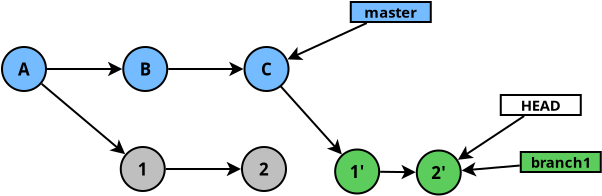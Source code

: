 <?xml version="1.0" encoding="UTF-8"?>
<dia:diagram xmlns:dia="http://www.lysator.liu.se/~alla/dia/">
  <dia:layer name="Arrière-plan" visible="true" connectable="true" active="true">
    <dia:object type="Standard - Line" version="0" id="O0">
      <dia:attribute name="obj_pos">
        <dia:point val="35.15,7.3"/>
      </dia:attribute>
      <dia:attribute name="obj_bb">
        <dia:rectangle val="35.079,7.229;38.877,11.444"/>
      </dia:attribute>
      <dia:attribute name="conn_endpoints">
        <dia:point val="35.15,7.3"/>
        <dia:point val="38.806,11.374"/>
      </dia:attribute>
      <dia:attribute name="numcp">
        <dia:int val="1"/>
      </dia:attribute>
      <dia:attribute name="end_arrow">
        <dia:enum val="22"/>
      </dia:attribute>
      <dia:attribute name="end_arrow_length">
        <dia:real val="0.5"/>
      </dia:attribute>
      <dia:attribute name="end_arrow_width">
        <dia:real val="0.5"/>
      </dia:attribute>
      <dia:connections>
        <dia:connection handle="1" to="O24" connection="8"/>
      </dia:connections>
    </dia:object>
    <dia:object type="Standard - Ellipse" version="0" id="O1">
      <dia:attribute name="obj_pos">
        <dia:point val="21.812,6"/>
      </dia:attribute>
      <dia:attribute name="obj_bb">
        <dia:rectangle val="21.762,5.95;24.062,8.25"/>
      </dia:attribute>
      <dia:attribute name="elem_corner">
        <dia:point val="21.812,6"/>
      </dia:attribute>
      <dia:attribute name="elem_width">
        <dia:real val="2.2"/>
      </dia:attribute>
      <dia:attribute name="elem_height">
        <dia:real val="2.2"/>
      </dia:attribute>
      <dia:attribute name="inner_color">
        <dia:color val="#74bbffff"/>
      </dia:attribute>
      <dia:attribute name="aspect">
        <dia:enum val="1"/>
      </dia:attribute>
    </dia:object>
    <dia:object type="Standard - Ellipse" version="0" id="O2">
      <dia:attribute name="obj_pos">
        <dia:point val="27.875,6"/>
      </dia:attribute>
      <dia:attribute name="obj_bb">
        <dia:rectangle val="27.825,5.95;30.125,8.25"/>
      </dia:attribute>
      <dia:attribute name="elem_corner">
        <dia:point val="27.875,6"/>
      </dia:attribute>
      <dia:attribute name="elem_width">
        <dia:real val="2.2"/>
      </dia:attribute>
      <dia:attribute name="elem_height">
        <dia:real val="2.2"/>
      </dia:attribute>
      <dia:attribute name="inner_color">
        <dia:color val="#74bbffff"/>
      </dia:attribute>
      <dia:attribute name="aspect">
        <dia:enum val="1"/>
      </dia:attribute>
    </dia:object>
    <dia:object type="Standard - Ellipse" version="0" id="O3">
      <dia:attribute name="obj_pos">
        <dia:point val="33.938,6"/>
      </dia:attribute>
      <dia:attribute name="obj_bb">
        <dia:rectangle val="33.888,5.95;36.188,8.25"/>
      </dia:attribute>
      <dia:attribute name="elem_corner">
        <dia:point val="33.938,6"/>
      </dia:attribute>
      <dia:attribute name="elem_width">
        <dia:real val="2.2"/>
      </dia:attribute>
      <dia:attribute name="elem_height">
        <dia:real val="2.2"/>
      </dia:attribute>
      <dia:attribute name="inner_color">
        <dia:color val="#74bbffff"/>
      </dia:attribute>
      <dia:attribute name="aspect">
        <dia:enum val="1"/>
      </dia:attribute>
    </dia:object>
    <dia:object type="Standard - Ellipse" version="0" id="O4">
      <dia:attribute name="obj_pos">
        <dia:point val="27.75,11"/>
      </dia:attribute>
      <dia:attribute name="obj_bb">
        <dia:rectangle val="27.7,10.95;30,13.25"/>
      </dia:attribute>
      <dia:attribute name="elem_corner">
        <dia:point val="27.75,11"/>
      </dia:attribute>
      <dia:attribute name="elem_width">
        <dia:real val="2.2"/>
      </dia:attribute>
      <dia:attribute name="elem_height">
        <dia:real val="2.2"/>
      </dia:attribute>
      <dia:attribute name="inner_color">
        <dia:color val="#bfbfbfff"/>
      </dia:attribute>
      <dia:attribute name="aspect">
        <dia:enum val="1"/>
      </dia:attribute>
    </dia:object>
    <dia:object type="Standard - Line" version="0" id="O5">
      <dia:attribute name="obj_pos">
        <dia:point val="24.062,7.1"/>
      </dia:attribute>
      <dia:attribute name="obj_bb">
        <dia:rectangle val="24.012,6.738;27.876,7.462"/>
      </dia:attribute>
      <dia:attribute name="conn_endpoints">
        <dia:point val="24.062,7.1"/>
        <dia:point val="27.826,7.1"/>
      </dia:attribute>
      <dia:attribute name="numcp">
        <dia:int val="1"/>
      </dia:attribute>
      <dia:attribute name="end_arrow">
        <dia:enum val="22"/>
      </dia:attribute>
      <dia:attribute name="end_arrow_length">
        <dia:real val="0.5"/>
      </dia:attribute>
      <dia:attribute name="end_arrow_width">
        <dia:real val="0.5"/>
      </dia:attribute>
      <dia:connections>
        <dia:connection handle="0" to="O1" connection="8"/>
        <dia:connection handle="1" to="O2" connection="8"/>
      </dia:connections>
    </dia:object>
    <dia:object type="Standard - Line" version="0" id="O6">
      <dia:attribute name="obj_pos">
        <dia:point val="30.124,7.1"/>
      </dia:attribute>
      <dia:attribute name="obj_bb">
        <dia:rectangle val="30.074,6.738;33.938,7.462"/>
      </dia:attribute>
      <dia:attribute name="conn_endpoints">
        <dia:point val="30.124,7.1"/>
        <dia:point val="33.888,7.1"/>
      </dia:attribute>
      <dia:attribute name="numcp">
        <dia:int val="1"/>
      </dia:attribute>
      <dia:attribute name="end_arrow">
        <dia:enum val="22"/>
      </dia:attribute>
      <dia:attribute name="end_arrow_length">
        <dia:real val="0.5"/>
      </dia:attribute>
      <dia:attribute name="end_arrow_width">
        <dia:real val="0.5"/>
      </dia:attribute>
      <dia:connections>
        <dia:connection handle="0" to="O2" connection="8"/>
        <dia:connection handle="1" to="O3" connection="8"/>
      </dia:connections>
    </dia:object>
    <dia:object type="Standard - Line" version="0" id="O7">
      <dia:attribute name="obj_pos">
        <dia:point val="29.999,12.1"/>
      </dia:attribute>
      <dia:attribute name="obj_bb">
        <dia:rectangle val="29.949,11.738;33.813,12.462"/>
      </dia:attribute>
      <dia:attribute name="conn_endpoints">
        <dia:point val="29.999,12.1"/>
        <dia:point val="33.763,12.1"/>
      </dia:attribute>
      <dia:attribute name="numcp">
        <dia:int val="1"/>
      </dia:attribute>
      <dia:attribute name="end_arrow">
        <dia:enum val="22"/>
      </dia:attribute>
      <dia:attribute name="end_arrow_length">
        <dia:real val="0.5"/>
      </dia:attribute>
      <dia:attribute name="end_arrow_width">
        <dia:real val="0.5"/>
      </dia:attribute>
      <dia:connections>
        <dia:connection handle="0" to="O4" connection="8"/>
        <dia:connection handle="1" to="O22" connection="8"/>
      </dia:connections>
    </dia:object>
    <dia:object type="Standard - Line" version="0" id="O8">
      <dia:attribute name="obj_pos">
        <dia:point val="23.792,7.84"/>
      </dia:attribute>
      <dia:attribute name="obj_bb">
        <dia:rectangle val="23.721,7.77;28.041,11.43"/>
      </dia:attribute>
      <dia:attribute name="conn_endpoints">
        <dia:point val="23.792,7.84"/>
        <dia:point val="27.971,11.36"/>
      </dia:attribute>
      <dia:attribute name="numcp">
        <dia:int val="1"/>
      </dia:attribute>
      <dia:attribute name="end_arrow">
        <dia:enum val="22"/>
      </dia:attribute>
      <dia:attribute name="end_arrow_length">
        <dia:real val="0.5"/>
      </dia:attribute>
      <dia:attribute name="end_arrow_width">
        <dia:real val="0.5"/>
      </dia:attribute>
      <dia:connections>
        <dia:connection handle="0" to="O1" connection="8"/>
        <dia:connection handle="1" to="O4" connection="8"/>
      </dia:connections>
    </dia:object>
    <dia:group>
      <dia:attribute name="meta">
        <dia:composite type="dict"/>
      </dia:attribute>
      <dia:attribute name="matrix">
        <dia:connections>
          <dia:connection handle="0" to="O9" connection="8"/>
        </dia:connections>
      </dia:attribute>
      <dia:object type="Standard - Box" version="0" id="O9">
        <dia:attribute name="obj_pos">
          <dia:point val="47.75,11.25"/>
        </dia:attribute>
        <dia:attribute name="obj_bb">
          <dia:rectangle val="47.7,11.2;51.8,12.3"/>
        </dia:attribute>
        <dia:attribute name="elem_corner">
          <dia:point val="47.75,11.25"/>
        </dia:attribute>
        <dia:attribute name="elem_width">
          <dia:real val="4"/>
        </dia:attribute>
        <dia:attribute name="elem_height">
          <dia:real val="1"/>
        </dia:attribute>
        <dia:attribute name="inner_color">
          <dia:color val="#5ccd5cff"/>
        </dia:attribute>
        <dia:attribute name="show_background">
          <dia:boolean val="true"/>
        </dia:attribute>
      </dia:object>
      <dia:object type="Standard - Text" version="1" id="O10">
        <dia:attribute name="obj_pos">
          <dia:point val="49.75,11.75"/>
        </dia:attribute>
        <dia:attribute name="obj_bb">
          <dia:rectangle val="48.049,11.319;51.451,12.181"/>
        </dia:attribute>
        <dia:attribute name="text">
          <dia:composite type="text">
            <dia:attribute name="string">
              <dia:string>#branch1#</dia:string>
            </dia:attribute>
            <dia:attribute name="font">
              <dia:font family="sans" style="80" name="Helvetica-Bold"/>
            </dia:attribute>
            <dia:attribute name="height">
              <dia:real val="0.924"/>
            </dia:attribute>
            <dia:attribute name="pos">
              <dia:point val="49.75,12.006"/>
            </dia:attribute>
            <dia:attribute name="color">
              <dia:color val="#000000ff"/>
            </dia:attribute>
            <dia:attribute name="alignment">
              <dia:enum val="1"/>
            </dia:attribute>
          </dia:composite>
        </dia:attribute>
        <dia:attribute name="valign">
          <dia:enum val="2"/>
        </dia:attribute>
      </dia:object>
    </dia:group>
    <dia:object type="Standard - Line" version="0" id="O11">
      <dia:attribute name="obj_pos">
        <dia:point val="40.051,4.8"/>
      </dia:attribute>
      <dia:attribute name="obj_bb">
        <dia:rectangle val="36.017,4.734;40.117,6.687"/>
      </dia:attribute>
      <dia:attribute name="conn_endpoints">
        <dia:point val="40.051,4.8"/>
        <dia:point val="36.083,6.62"/>
      </dia:attribute>
      <dia:attribute name="numcp">
        <dia:int val="1"/>
      </dia:attribute>
      <dia:attribute name="end_arrow">
        <dia:enum val="22"/>
      </dia:attribute>
      <dia:attribute name="end_arrow_length">
        <dia:real val="0.5"/>
      </dia:attribute>
      <dia:attribute name="end_arrow_width">
        <dia:real val="0.5"/>
      </dia:attribute>
      <dia:connections>
        <dia:connection handle="0" to="O18" connection="8"/>
        <dia:connection handle="1" to="O3" connection="8"/>
      </dia:connections>
    </dia:object>
    <dia:object type="Standard - Line" version="0" id="O12">
      <dia:attribute name="obj_pos">
        <dia:point val="47.7,11.926"/>
      </dia:attribute>
      <dia:attribute name="obj_bb">
        <dia:rectangle val="44.741,11.754;47.754,12.475"/>
      </dia:attribute>
      <dia:attribute name="conn_endpoints">
        <dia:point val="47.7,11.926"/>
        <dia:point val="44.795,12.176"/>
      </dia:attribute>
      <dia:attribute name="numcp">
        <dia:int val="1"/>
      </dia:attribute>
      <dia:attribute name="end_arrow">
        <dia:enum val="22"/>
      </dia:attribute>
      <dia:attribute name="end_arrow_length">
        <dia:real val="0.5"/>
      </dia:attribute>
      <dia:attribute name="end_arrow_width">
        <dia:real val="0.5"/>
      </dia:attribute>
      <dia:connections>
        <dia:connection handle="0" to="O9" connection="8"/>
        <dia:connection handle="1" to="O26" connection="8"/>
      </dia:connections>
    </dia:object>
    <dia:object type="Standard - Line" version="0" id="O13">
      <dia:attribute name="obj_pos">
        <dia:point val="47.921,9.449"/>
      </dia:attribute>
      <dia:attribute name="obj_bb">
        <dia:rectangle val="44.54,9.379;47.99,11.71"/>
      </dia:attribute>
      <dia:attribute name="conn_endpoints">
        <dia:point val="47.921,9.449"/>
        <dia:point val="44.609,11.64"/>
      </dia:attribute>
      <dia:attribute name="numcp">
        <dia:int val="1"/>
      </dia:attribute>
      <dia:attribute name="end_arrow">
        <dia:enum val="22"/>
      </dia:attribute>
      <dia:attribute name="end_arrow_length">
        <dia:real val="0.5"/>
      </dia:attribute>
      <dia:attribute name="end_arrow_width">
        <dia:real val="0.5"/>
      </dia:attribute>
      <dia:connections>
        <dia:connection handle="0" to="O20" connection="8"/>
        <dia:connection handle="1" to="O26" connection="8"/>
      </dia:connections>
    </dia:object>
    <dia:object type="Standard - Text" version="1" id="O14">
      <dia:attribute name="obj_pos">
        <dia:point val="22.913,7.1"/>
      </dia:attribute>
      <dia:attribute name="obj_bb">
        <dia:rectangle val="22.585,6.606;23.24,7.594"/>
      </dia:attribute>
      <dia:attribute name="text">
        <dia:composite type="text">
          <dia:attribute name="string">
            <dia:string>#A#</dia:string>
          </dia:attribute>
          <dia:attribute name="font">
            <dia:font family="sans" style="80" name="Helvetica-Bold"/>
          </dia:attribute>
          <dia:attribute name="height">
            <dia:real val="1.058"/>
          </dia:attribute>
          <dia:attribute name="pos">
            <dia:point val="22.913,7.394"/>
          </dia:attribute>
          <dia:attribute name="color">
            <dia:color val="#000000ff"/>
          </dia:attribute>
          <dia:attribute name="alignment">
            <dia:enum val="1"/>
          </dia:attribute>
        </dia:composite>
      </dia:attribute>
      <dia:attribute name="valign">
        <dia:enum val="2"/>
      </dia:attribute>
      <dia:connections>
        <dia:connection handle="0" to="O1" connection="8"/>
      </dia:connections>
    </dia:object>
    <dia:object type="Standard - Text" version="1" id="O15">
      <dia:attribute name="obj_pos">
        <dia:point val="28.975,7.1"/>
      </dia:attribute>
      <dia:attribute name="obj_bb">
        <dia:rectangle val="28.652,6.606;29.297,7.594"/>
      </dia:attribute>
      <dia:attribute name="text">
        <dia:composite type="text">
          <dia:attribute name="string">
            <dia:string>#B#</dia:string>
          </dia:attribute>
          <dia:attribute name="font">
            <dia:font family="sans" style="80" name="Helvetica-Bold"/>
          </dia:attribute>
          <dia:attribute name="height">
            <dia:real val="1.058"/>
          </dia:attribute>
          <dia:attribute name="pos">
            <dia:point val="28.975,7.394"/>
          </dia:attribute>
          <dia:attribute name="color">
            <dia:color val="#000000ff"/>
          </dia:attribute>
          <dia:attribute name="alignment">
            <dia:enum val="1"/>
          </dia:attribute>
        </dia:composite>
      </dia:attribute>
      <dia:attribute name="valign">
        <dia:enum val="2"/>
      </dia:attribute>
      <dia:connections>
        <dia:connection handle="0" to="O2" connection="8"/>
      </dia:connections>
    </dia:object>
    <dia:object type="Standard - Text" version="1" id="O16">
      <dia:attribute name="obj_pos">
        <dia:point val="35.038,7.1"/>
      </dia:attribute>
      <dia:attribute name="obj_bb">
        <dia:rectangle val="34.726,6.606;35.349,7.594"/>
      </dia:attribute>
      <dia:attribute name="text">
        <dia:composite type="text">
          <dia:attribute name="string">
            <dia:string>#C#</dia:string>
          </dia:attribute>
          <dia:attribute name="font">
            <dia:font family="sans" style="80" name="Helvetica-Bold"/>
          </dia:attribute>
          <dia:attribute name="height">
            <dia:real val="1.058"/>
          </dia:attribute>
          <dia:attribute name="pos">
            <dia:point val="35.038,7.394"/>
          </dia:attribute>
          <dia:attribute name="color">
            <dia:color val="#000000ff"/>
          </dia:attribute>
          <dia:attribute name="alignment">
            <dia:enum val="1"/>
          </dia:attribute>
        </dia:composite>
      </dia:attribute>
      <dia:attribute name="valign">
        <dia:enum val="2"/>
      </dia:attribute>
      <dia:connections>
        <dia:connection handle="0" to="O3" connection="8"/>
      </dia:connections>
    </dia:object>
    <dia:object type="Standard - Text" version="1" id="O17">
      <dia:attribute name="obj_pos">
        <dia:point val="28.85,12.1"/>
      </dia:attribute>
      <dia:attribute name="obj_bb">
        <dia:rectangle val="28.555,11.606;29.145,12.594"/>
      </dia:attribute>
      <dia:attribute name="text">
        <dia:composite type="text">
          <dia:attribute name="string">
            <dia:string>#1#</dia:string>
          </dia:attribute>
          <dia:attribute name="font">
            <dia:font family="sans" style="80" name="Helvetica-Bold"/>
          </dia:attribute>
          <dia:attribute name="height">
            <dia:real val="1.058"/>
          </dia:attribute>
          <dia:attribute name="pos">
            <dia:point val="28.85,12.394"/>
          </dia:attribute>
          <dia:attribute name="color">
            <dia:color val="#000000ff"/>
          </dia:attribute>
          <dia:attribute name="alignment">
            <dia:enum val="1"/>
          </dia:attribute>
        </dia:composite>
      </dia:attribute>
      <dia:attribute name="valign">
        <dia:enum val="2"/>
      </dia:attribute>
      <dia:connections>
        <dia:connection handle="0" to="O4" connection="8"/>
      </dia:connections>
    </dia:object>
    <dia:group>
      <dia:attribute name="meta">
        <dia:composite type="dict"/>
      </dia:attribute>
      <dia:attribute name="matrix">
        <dia:connections>
          <dia:connection handle="0" to="O18" connection="8"/>
        </dia:connections>
      </dia:attribute>
      <dia:object type="Standard - Box" version="0" id="O18">
        <dia:attribute name="obj_pos">
          <dia:point val="39.25,3.75"/>
        </dia:attribute>
        <dia:attribute name="obj_bb">
          <dia:rectangle val="39.2,3.7;43.3,4.8"/>
        </dia:attribute>
        <dia:attribute name="elem_corner">
          <dia:point val="39.25,3.75"/>
        </dia:attribute>
        <dia:attribute name="elem_width">
          <dia:real val="4"/>
        </dia:attribute>
        <dia:attribute name="elem_height">
          <dia:real val="1"/>
        </dia:attribute>
        <dia:attribute name="inner_color">
          <dia:color val="#74bbffff"/>
        </dia:attribute>
        <dia:attribute name="show_background">
          <dia:boolean val="true"/>
        </dia:attribute>
      </dia:object>
      <dia:object type="Standard - Text" version="1" id="O19">
        <dia:attribute name="obj_pos">
          <dia:point val="41.25,4.25"/>
        </dia:attribute>
        <dia:attribute name="obj_bb">
          <dia:rectangle val="39.784,3.819;42.716,4.681"/>
        </dia:attribute>
        <dia:attribute name="text">
          <dia:composite type="text">
            <dia:attribute name="string">
              <dia:string>#master#</dia:string>
            </dia:attribute>
            <dia:attribute name="font">
              <dia:font family="sans" style="80" name="Helvetica-Bold"/>
            </dia:attribute>
            <dia:attribute name="height">
              <dia:real val="0.924"/>
            </dia:attribute>
            <dia:attribute name="pos">
              <dia:point val="41.25,4.506"/>
            </dia:attribute>
            <dia:attribute name="color">
              <dia:color val="#000000ff"/>
            </dia:attribute>
            <dia:attribute name="alignment">
              <dia:enum val="1"/>
            </dia:attribute>
          </dia:composite>
        </dia:attribute>
        <dia:attribute name="valign">
          <dia:enum val="2"/>
        </dia:attribute>
      </dia:object>
    </dia:group>
    <dia:group>
      <dia:attribute name="meta">
        <dia:composite type="dict"/>
      </dia:attribute>
      <dia:attribute name="matrix">
        <dia:connections>
          <dia:connection handle="0" to="O20" connection="8"/>
        </dia:connections>
      </dia:attribute>
      <dia:object type="Standard - Box" version="0" id="O20">
        <dia:attribute name="obj_pos">
          <dia:point val="46.75,8.4"/>
        </dia:attribute>
        <dia:attribute name="obj_bb">
          <dia:rectangle val="46.7,8.35;50.8,9.45"/>
        </dia:attribute>
        <dia:attribute name="elem_corner">
          <dia:point val="46.75,8.4"/>
        </dia:attribute>
        <dia:attribute name="elem_width">
          <dia:real val="4"/>
        </dia:attribute>
        <dia:attribute name="elem_height">
          <dia:real val="1"/>
        </dia:attribute>
        <dia:attribute name="show_background">
          <dia:boolean val="true"/>
        </dia:attribute>
      </dia:object>
      <dia:object type="Standard - Text" version="1" id="O21">
        <dia:attribute name="obj_pos">
          <dia:point val="48.75,8.9"/>
        </dia:attribute>
        <dia:attribute name="obj_bb">
          <dia:rectangle val="47.594,8.469;49.906,9.331"/>
        </dia:attribute>
        <dia:attribute name="text">
          <dia:composite type="text">
            <dia:attribute name="string">
              <dia:string>#HEAD#</dia:string>
            </dia:attribute>
            <dia:attribute name="font">
              <dia:font family="sans" style="80" name="Helvetica-Bold"/>
            </dia:attribute>
            <dia:attribute name="height">
              <dia:real val="0.924"/>
            </dia:attribute>
            <dia:attribute name="pos">
              <dia:point val="48.75,9.156"/>
            </dia:attribute>
            <dia:attribute name="color">
              <dia:color val="#000000ff"/>
            </dia:attribute>
            <dia:attribute name="alignment">
              <dia:enum val="1"/>
            </dia:attribute>
          </dia:composite>
        </dia:attribute>
        <dia:attribute name="valign">
          <dia:enum val="2"/>
        </dia:attribute>
      </dia:object>
    </dia:group>
    <dia:group>
      <dia:attribute name="meta">
        <dia:composite type="dict"/>
      </dia:attribute>
      <dia:attribute name="matrix">
        <dia:connections>
          <dia:connection handle="0" to="O22" connection="8"/>
        </dia:connections>
      </dia:attribute>
      <dia:object type="Standard - Ellipse" version="0" id="O22">
        <dia:attribute name="obj_pos">
          <dia:point val="33.812,11"/>
        </dia:attribute>
        <dia:attribute name="obj_bb">
          <dia:rectangle val="33.763,10.95;36.062,13.25"/>
        </dia:attribute>
        <dia:attribute name="elem_corner">
          <dia:point val="33.812,11"/>
        </dia:attribute>
        <dia:attribute name="elem_width">
          <dia:real val="2.2"/>
        </dia:attribute>
        <dia:attribute name="elem_height">
          <dia:real val="2.2"/>
        </dia:attribute>
        <dia:attribute name="inner_color">
          <dia:color val="#bfbfbfff"/>
        </dia:attribute>
        <dia:attribute name="aspect">
          <dia:enum val="1"/>
        </dia:attribute>
      </dia:object>
      <dia:object type="Standard - Text" version="1" id="O23">
        <dia:attribute name="obj_pos">
          <dia:point val="34.913,12.1"/>
        </dia:attribute>
        <dia:attribute name="obj_bb">
          <dia:rectangle val="34.617,11.606;35.208,12.594"/>
        </dia:attribute>
        <dia:attribute name="text">
          <dia:composite type="text">
            <dia:attribute name="string">
              <dia:string>#2#</dia:string>
            </dia:attribute>
            <dia:attribute name="font">
              <dia:font family="sans" style="80" name="Helvetica-Bold"/>
            </dia:attribute>
            <dia:attribute name="height">
              <dia:real val="1.058"/>
            </dia:attribute>
            <dia:attribute name="pos">
              <dia:point val="34.913,12.394"/>
            </dia:attribute>
            <dia:attribute name="color">
              <dia:color val="#000000ff"/>
            </dia:attribute>
            <dia:attribute name="alignment">
              <dia:enum val="1"/>
            </dia:attribute>
          </dia:composite>
        </dia:attribute>
        <dia:attribute name="valign">
          <dia:enum val="2"/>
        </dia:attribute>
      </dia:object>
    </dia:group>
    <dia:group>
      <dia:attribute name="meta">
        <dia:composite type="dict"/>
      </dia:attribute>
      <dia:attribute name="matrix">
        <dia:connections>
          <dia:connection handle="0" to="O24" connection="8"/>
        </dia:connections>
      </dia:attribute>
      <dia:object type="Standard - Ellipse" version="0" id="O24">
        <dia:attribute name="obj_pos">
          <dia:point val="38.47,11.125"/>
        </dia:attribute>
        <dia:attribute name="obj_bb">
          <dia:rectangle val="38.42,11.075;40.72,13.375"/>
        </dia:attribute>
        <dia:attribute name="elem_corner">
          <dia:point val="38.47,11.125"/>
        </dia:attribute>
        <dia:attribute name="elem_width">
          <dia:real val="2.2"/>
        </dia:attribute>
        <dia:attribute name="elem_height">
          <dia:real val="2.2"/>
        </dia:attribute>
        <dia:attribute name="inner_color">
          <dia:color val="#5ccd5cff"/>
        </dia:attribute>
        <dia:attribute name="aspect">
          <dia:enum val="1"/>
        </dia:attribute>
      </dia:object>
      <dia:object type="Standard - Text" version="1" id="O25">
        <dia:attribute name="obj_pos">
          <dia:point val="39.57,12.225"/>
        </dia:attribute>
        <dia:attribute name="obj_bb">
          <dia:rectangle val="39.145,11.694;40.02,12.756"/>
        </dia:attribute>
        <dia:attribute name="text">
          <dia:composite type="text">
            <dia:attribute name="string">
              <dia:string>#1'#</dia:string>
            </dia:attribute>
            <dia:attribute name="font">
              <dia:font family="sans" style="80" name="Helvetica-Bold"/>
            </dia:attribute>
            <dia:attribute name="height">
              <dia:real val="1.058"/>
            </dia:attribute>
            <dia:attribute name="pos">
              <dia:point val="39.57,12.506"/>
            </dia:attribute>
            <dia:attribute name="color">
              <dia:color val="#000000ff"/>
            </dia:attribute>
            <dia:attribute name="alignment">
              <dia:enum val="1"/>
            </dia:attribute>
          </dia:composite>
        </dia:attribute>
        <dia:attribute name="valign">
          <dia:enum val="2"/>
        </dia:attribute>
      </dia:object>
    </dia:group>
    <dia:group>
      <dia:attribute name="meta">
        <dia:composite type="dict"/>
      </dia:attribute>
      <dia:attribute name="matrix">
        <dia:connections>
          <dia:connection handle="0" to="O26" connection="8"/>
        </dia:connections>
      </dia:attribute>
      <dia:object type="Standard - Ellipse" version="0" id="O26">
        <dia:attribute name="obj_pos">
          <dia:point val="42.55,11.175"/>
        </dia:attribute>
        <dia:attribute name="obj_bb">
          <dia:rectangle val="42.5,11.125;44.8,13.425"/>
        </dia:attribute>
        <dia:attribute name="elem_corner">
          <dia:point val="42.55,11.175"/>
        </dia:attribute>
        <dia:attribute name="elem_width">
          <dia:real val="2.2"/>
        </dia:attribute>
        <dia:attribute name="elem_height">
          <dia:real val="2.2"/>
        </dia:attribute>
        <dia:attribute name="inner_color">
          <dia:color val="#5ccd5cff"/>
        </dia:attribute>
        <dia:attribute name="aspect">
          <dia:enum val="1"/>
        </dia:attribute>
      </dia:object>
      <dia:object type="Standard - Text" version="1" id="O27">
        <dia:attribute name="obj_pos">
          <dia:point val="43.65,12.275"/>
        </dia:attribute>
        <dia:attribute name="obj_bb">
          <dia:rectangle val="43.225,11.781;44.075,12.769"/>
        </dia:attribute>
        <dia:attribute name="text">
          <dia:composite type="text">
            <dia:attribute name="string">
              <dia:string>#2'#</dia:string>
            </dia:attribute>
            <dia:attribute name="font">
              <dia:font family="sans" style="80" name="Helvetica-Bold"/>
            </dia:attribute>
            <dia:attribute name="height">
              <dia:real val="1.058"/>
            </dia:attribute>
            <dia:attribute name="pos">
              <dia:point val="43.65,12.569"/>
            </dia:attribute>
            <dia:attribute name="color">
              <dia:color val="#000000ff"/>
            </dia:attribute>
            <dia:attribute name="alignment">
              <dia:enum val="1"/>
            </dia:attribute>
          </dia:composite>
        </dia:attribute>
        <dia:attribute name="valign">
          <dia:enum val="2"/>
        </dia:attribute>
      </dia:object>
    </dia:group>
    <dia:object type="Standard - Line" version="0" id="O28">
      <dia:attribute name="obj_pos">
        <dia:point val="40.72,12.239"/>
      </dia:attribute>
      <dia:attribute name="obj_bb">
        <dia:rectangle val="40.669,11.89;42.551,12.614"/>
      </dia:attribute>
      <dia:attribute name="conn_endpoints">
        <dia:point val="40.72,12.239"/>
        <dia:point val="42.5,12.261"/>
      </dia:attribute>
      <dia:attribute name="numcp">
        <dia:int val="1"/>
      </dia:attribute>
      <dia:attribute name="end_arrow">
        <dia:enum val="22"/>
      </dia:attribute>
      <dia:attribute name="end_arrow_length">
        <dia:real val="0.5"/>
      </dia:attribute>
      <dia:attribute name="end_arrow_width">
        <dia:real val="0.5"/>
      </dia:attribute>
      <dia:connections>
        <dia:connection handle="0" to="O24" connection="8"/>
        <dia:connection handle="1" to="O26" connection="8"/>
      </dia:connections>
    </dia:object>
  </dia:layer>
</dia:diagram>
